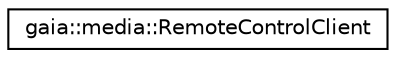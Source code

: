 digraph G
{
  edge [fontname="Helvetica",fontsize="10",labelfontname="Helvetica",labelfontsize="10"];
  node [fontname="Helvetica",fontsize="10",shape=record];
  rankdir=LR;
  Node1 [label="gaia::media::RemoteControlClient",height=0.2,width=0.4,color="black", fillcolor="white", style="filled",URL="$d6/d4d/classgaia_1_1media_1_1_remote_control_client.html",tooltip="RemoteControlClient enables exposing information meant to be consumed by remote controls capable of d..."];
}
